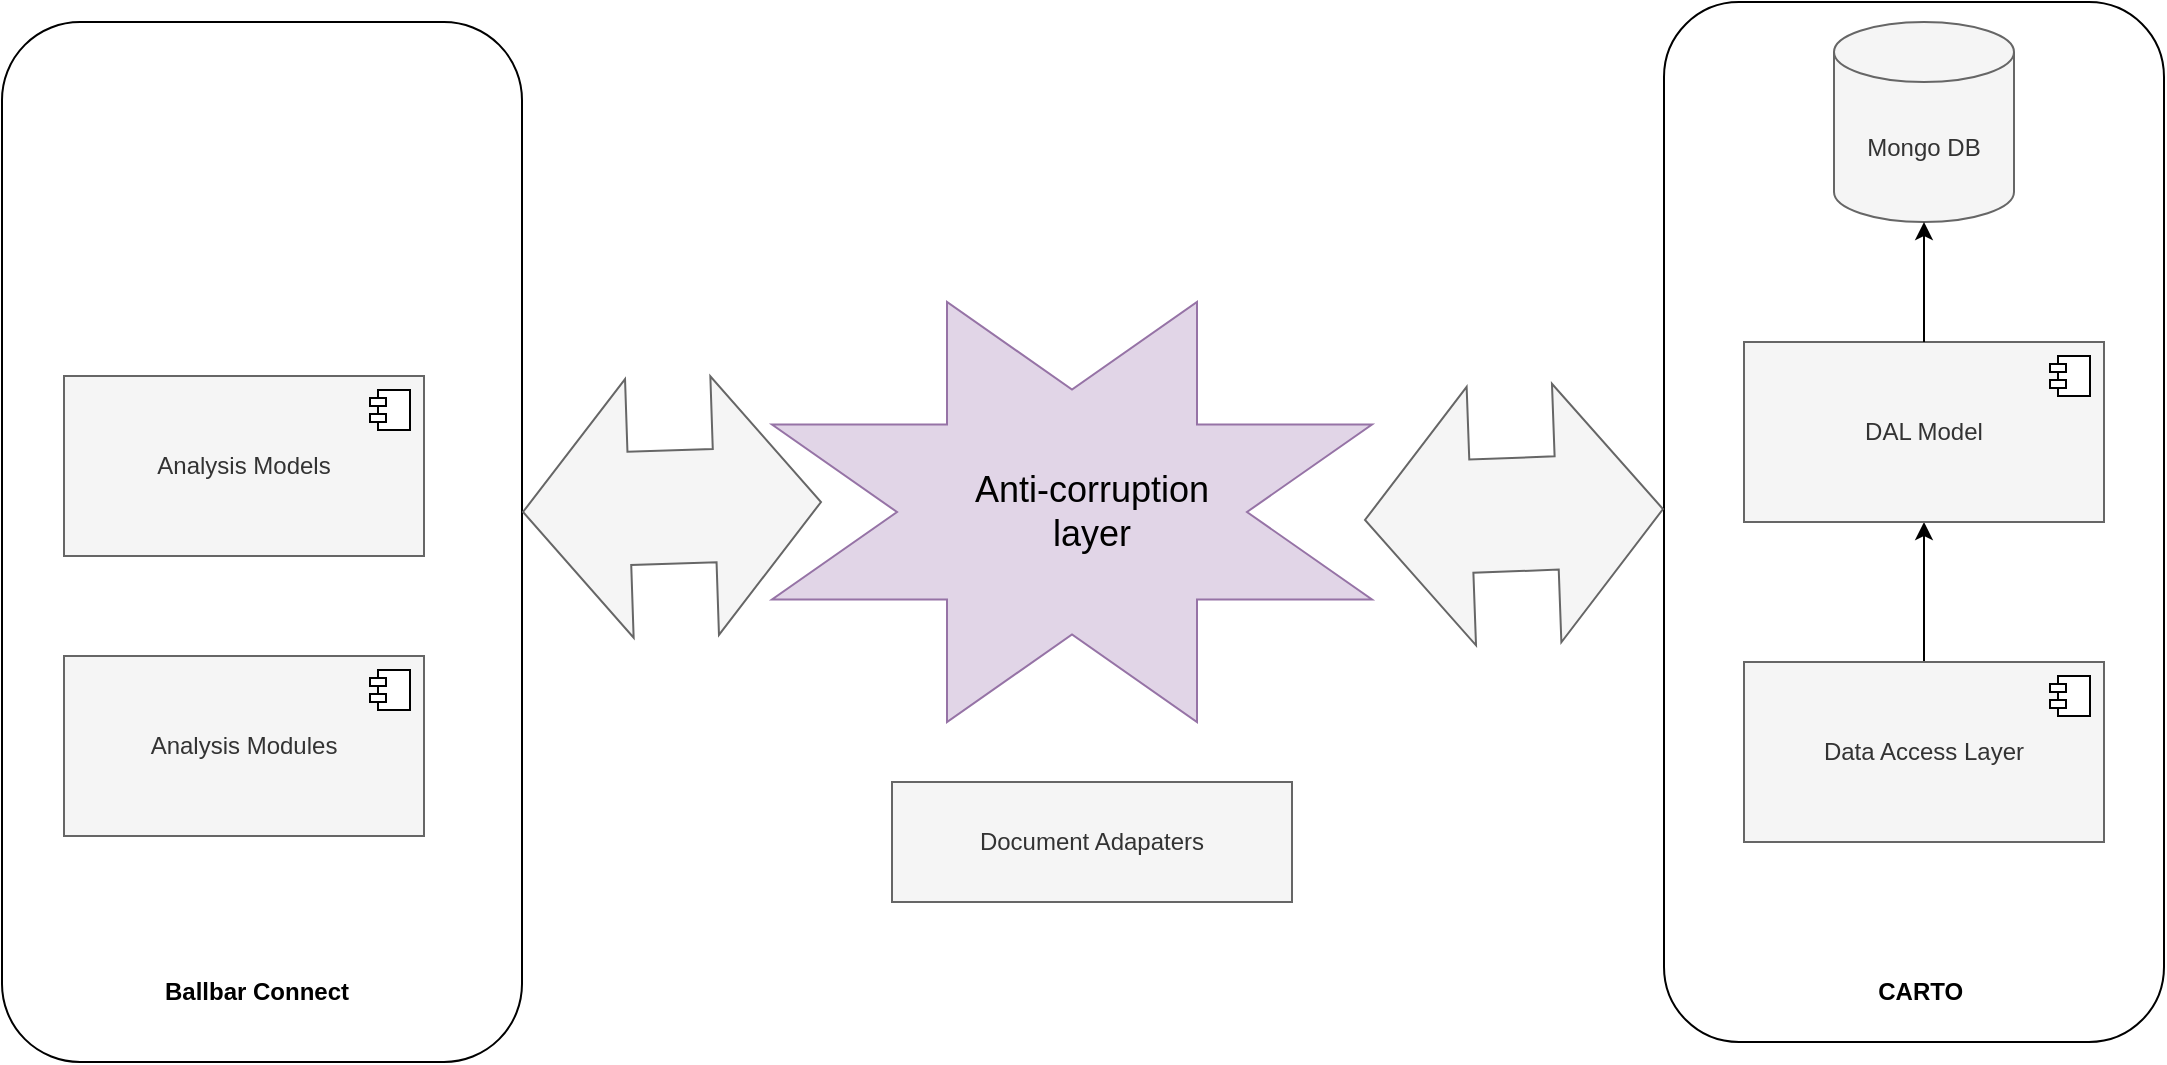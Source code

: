 <mxfile version="24.4.0" type="github">
  <diagram name="Anti-corruption Layer" id="uQXlJGhHl3HdLkSkD5kK">
    <mxGraphModel dx="1505" dy="785" grid="1" gridSize="10" guides="1" tooltips="1" connect="1" arrows="1" fold="1" page="1" pageScale="1" pageWidth="827" pageHeight="1169" math="0" shadow="0">
      <root>
        <mxCell id="0" />
        <mxCell id="1" parent="0" />
        <mxCell id="C_LeCWQYH5etMFsB-Erh-17" value="" style="group" vertex="1" connectable="0" parent="1">
          <mxGeometry x="29" y="20" width="260" height="520" as="geometry" />
        </mxCell>
        <mxCell id="C_LeCWQYH5etMFsB-Erh-14" value="" style="rounded=1;whiteSpace=wrap;html=1;" vertex="1" parent="C_LeCWQYH5etMFsB-Erh-17">
          <mxGeometry width="260" height="520" as="geometry" />
        </mxCell>
        <mxCell id="C_LeCWQYH5etMFsB-Erh-8" value="Analysis Models" style="html=1;dropTarget=0;whiteSpace=wrap;fillColor=#f5f5f5;fontColor=#333333;strokeColor=#666666;" vertex="1" parent="C_LeCWQYH5etMFsB-Erh-17">
          <mxGeometry x="31" y="177" width="180" height="90" as="geometry" />
        </mxCell>
        <mxCell id="C_LeCWQYH5etMFsB-Erh-9" value="" style="shape=module;jettyWidth=8;jettyHeight=4;" vertex="1" parent="C_LeCWQYH5etMFsB-Erh-8">
          <mxGeometry x="1" width="20" height="20" relative="1" as="geometry">
            <mxPoint x="-27" y="7" as="offset" />
          </mxGeometry>
        </mxCell>
        <mxCell id="C_LeCWQYH5etMFsB-Erh-10" value="Analysis Modules" style="html=1;dropTarget=0;whiteSpace=wrap;fillColor=#f5f5f5;fontColor=#333333;strokeColor=#666666;" vertex="1" parent="C_LeCWQYH5etMFsB-Erh-17">
          <mxGeometry x="31" y="317" width="180" height="90" as="geometry" />
        </mxCell>
        <mxCell id="C_LeCWQYH5etMFsB-Erh-11" value="" style="shape=module;jettyWidth=8;jettyHeight=4;" vertex="1" parent="C_LeCWQYH5etMFsB-Erh-10">
          <mxGeometry x="1" width="20" height="20" relative="1" as="geometry">
            <mxPoint x="-27" y="7" as="offset" />
          </mxGeometry>
        </mxCell>
        <mxCell id="C_LeCWQYH5etMFsB-Erh-15" value="Ballbar Connect" style="text;html=1;align=center;verticalAlign=middle;whiteSpace=wrap;rounded=0;fontStyle=1" vertex="1" parent="C_LeCWQYH5etMFsB-Erh-17">
          <mxGeometry x="74" y="470" width="107" height="30" as="geometry" />
        </mxCell>
        <mxCell id="C_LeCWQYH5etMFsB-Erh-18" value="" style="group" vertex="1" connectable="0" parent="1">
          <mxGeometry x="860" y="10" width="250" height="520" as="geometry" />
        </mxCell>
        <mxCell id="C_LeCWQYH5etMFsB-Erh-12" value="" style="rounded=1;whiteSpace=wrap;html=1;" vertex="1" parent="C_LeCWQYH5etMFsB-Erh-18">
          <mxGeometry width="250" height="520" as="geometry" />
        </mxCell>
        <mxCell id="C_LeCWQYH5etMFsB-Erh-1" value="Mongo DB" style="shape=cylinder3;whiteSpace=wrap;html=1;boundedLbl=1;backgroundOutline=1;size=15;fillColor=#f5f5f5;fontColor=#333333;strokeColor=#666666;" vertex="1" parent="C_LeCWQYH5etMFsB-Erh-18">
          <mxGeometry x="85" y="10" width="90" height="100" as="geometry" />
        </mxCell>
        <mxCell id="C_LeCWQYH5etMFsB-Erh-7" style="edgeStyle=orthogonalEdgeStyle;rounded=0;orthogonalLoop=1;jettySize=auto;html=1;" edge="1" parent="C_LeCWQYH5etMFsB-Erh-18" source="C_LeCWQYH5etMFsB-Erh-2" target="C_LeCWQYH5etMFsB-Erh-4">
          <mxGeometry relative="1" as="geometry" />
        </mxCell>
        <mxCell id="C_LeCWQYH5etMFsB-Erh-2" value="Data Access Layer" style="html=1;dropTarget=0;whiteSpace=wrap;fillColor=#f5f5f5;fontColor=#333333;strokeColor=#666666;" vertex="1" parent="C_LeCWQYH5etMFsB-Erh-18">
          <mxGeometry x="40" y="330" width="180" height="90" as="geometry" />
        </mxCell>
        <mxCell id="C_LeCWQYH5etMFsB-Erh-3" value="" style="shape=module;jettyWidth=8;jettyHeight=4;" vertex="1" parent="C_LeCWQYH5etMFsB-Erh-2">
          <mxGeometry x="1" width="20" height="20" relative="1" as="geometry">
            <mxPoint x="-27" y="7" as="offset" />
          </mxGeometry>
        </mxCell>
        <mxCell id="C_LeCWQYH5etMFsB-Erh-4" value="DAL Model" style="html=1;dropTarget=0;whiteSpace=wrap;fillColor=#f5f5f5;fontColor=#333333;strokeColor=#666666;" vertex="1" parent="C_LeCWQYH5etMFsB-Erh-18">
          <mxGeometry x="40" y="170" width="180" height="90" as="geometry" />
        </mxCell>
        <mxCell id="C_LeCWQYH5etMFsB-Erh-5" value="" style="shape=module;jettyWidth=8;jettyHeight=4;" vertex="1" parent="C_LeCWQYH5etMFsB-Erh-4">
          <mxGeometry x="1" width="20" height="20" relative="1" as="geometry">
            <mxPoint x="-27" y="7" as="offset" />
          </mxGeometry>
        </mxCell>
        <mxCell id="C_LeCWQYH5etMFsB-Erh-6" style="edgeStyle=orthogonalEdgeStyle;rounded=0;orthogonalLoop=1;jettySize=auto;html=1;entryX=0.5;entryY=1;entryDx=0;entryDy=0;entryPerimeter=0;" edge="1" parent="C_LeCWQYH5etMFsB-Erh-18" source="C_LeCWQYH5etMFsB-Erh-4" target="C_LeCWQYH5etMFsB-Erh-1">
          <mxGeometry relative="1" as="geometry" />
        </mxCell>
        <mxCell id="C_LeCWQYH5etMFsB-Erh-13" value="CARTO&amp;nbsp;" style="text;html=1;align=center;verticalAlign=middle;whiteSpace=wrap;rounded=0;fontStyle=1" vertex="1" parent="C_LeCWQYH5etMFsB-Erh-18">
          <mxGeometry x="100" y="480" width="60" height="30" as="geometry" />
        </mxCell>
        <mxCell id="C_LeCWQYH5etMFsB-Erh-21" value="" style="group" vertex="1" connectable="0" parent="1">
          <mxGeometry x="414" y="160" width="300" height="320" as="geometry" />
        </mxCell>
        <mxCell id="C_LeCWQYH5etMFsB-Erh-16" value="" style="verticalLabelPosition=bottom;verticalAlign=top;html=1;shape=mxgraph.basic.8_point_star;fillColor=#e1d5e7;strokeColor=#9673a6;" vertex="1" parent="C_LeCWQYH5etMFsB-Erh-21">
          <mxGeometry width="300" height="210" as="geometry" />
        </mxCell>
        <mxCell id="C_LeCWQYH5etMFsB-Erh-20" value="Anti-corruption layer" style="text;html=1;align=center;verticalAlign=middle;whiteSpace=wrap;rounded=0;fontSize=18;" vertex="1" parent="C_LeCWQYH5etMFsB-Erh-21">
          <mxGeometry x="90" y="80" width="140" height="50" as="geometry" />
        </mxCell>
        <mxCell id="C_LeCWQYH5etMFsB-Erh-26" value="Document Adapaters" style="rounded=0;whiteSpace=wrap;html=1;fillColor=#f5f5f5;fontColor=#333333;strokeColor=#666666;" vertex="1" parent="C_LeCWQYH5etMFsB-Erh-21">
          <mxGeometry x="60" y="240" width="200" height="60" as="geometry" />
        </mxCell>
        <mxCell id="C_LeCWQYH5etMFsB-Erh-22" value="" style="shape=flexArrow;endArrow=classic;startArrow=classic;html=1;rounded=0;startWidth=71.667;startSize=17.4;width=56.667;endWidth=71.667;endSize=17.4;fillColor=#f5f5f5;strokeColor=#666666;" edge="1" parent="1">
          <mxGeometry width="100" height="100" relative="1" as="geometry">
            <mxPoint x="710" y="269" as="sourcePoint" />
            <mxPoint x="860" y="263.545" as="targetPoint" />
          </mxGeometry>
        </mxCell>
        <mxCell id="C_LeCWQYH5etMFsB-Erh-23" value="" style="shape=flexArrow;endArrow=classic;startArrow=classic;html=1;rounded=0;startWidth=71.667;startSize=17.4;width=56.667;endWidth=71.667;endSize=17.4;fillColor=#f5f5f5;strokeColor=#666666;" edge="1" parent="1">
          <mxGeometry width="100" height="100" relative="1" as="geometry">
            <mxPoint x="289" y="265" as="sourcePoint" />
            <mxPoint x="439" y="260" as="targetPoint" />
          </mxGeometry>
        </mxCell>
      </root>
    </mxGraphModel>
  </diagram>
</mxfile>
